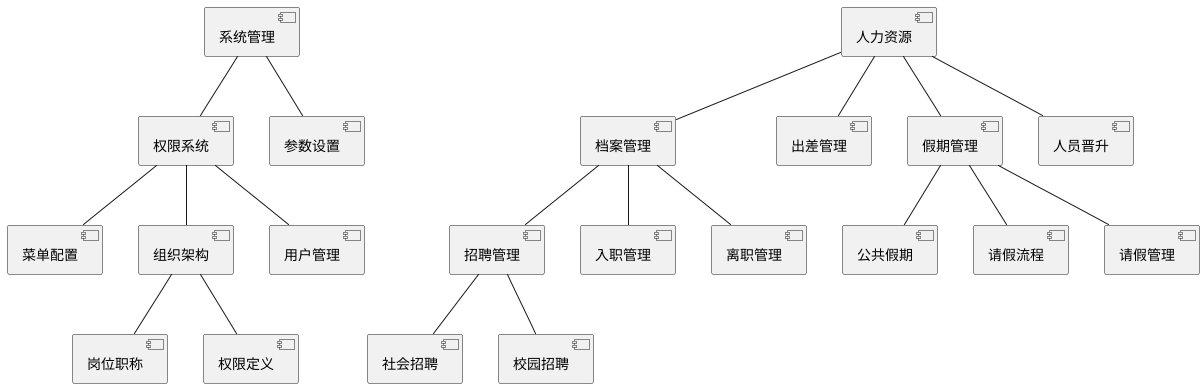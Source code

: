 @startuml

[系统管理] -- [权限系统]
[系统管理] -- [参数设置]
[权限系统] -- [菜单配置]
[权限系统] -- [组织架构]
[权限系统] -- [用户管理]
[组织架构] -- [岗位职称]
[组织架构] -- [权限定义]

[人力资源] -- [档案管理]
[档案管理] -- [招聘管理]
[招聘管理] -- [社会招聘]
[招聘管理] -- [校园招聘]
[档案管理] -- [入职管理]
[档案管理] -- [离职管理]
[人力资源] -- [出差管理]
[人力资源] -- [假期管理]
[假期管理] -- [公共假期]
[假期管理] -- [请假流程]
[假期管理] -- [请假管理]
[人力资源] -- [人员晋升]

@enduml